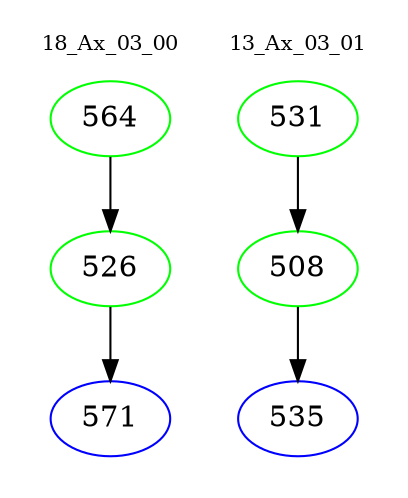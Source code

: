 digraph{
subgraph cluster_0 {
color = white
label = "18_Ax_03_00";
fontsize=10;
T0_564 [label="564", color="green"]
T0_564 -> T0_526 [color="black"]
T0_526 [label="526", color="green"]
T0_526 -> T0_571 [color="black"]
T0_571 [label="571", color="blue"]
}
subgraph cluster_1 {
color = white
label = "13_Ax_03_01";
fontsize=10;
T1_531 [label="531", color="green"]
T1_531 -> T1_508 [color="black"]
T1_508 [label="508", color="green"]
T1_508 -> T1_535 [color="black"]
T1_535 [label="535", color="blue"]
}
}
